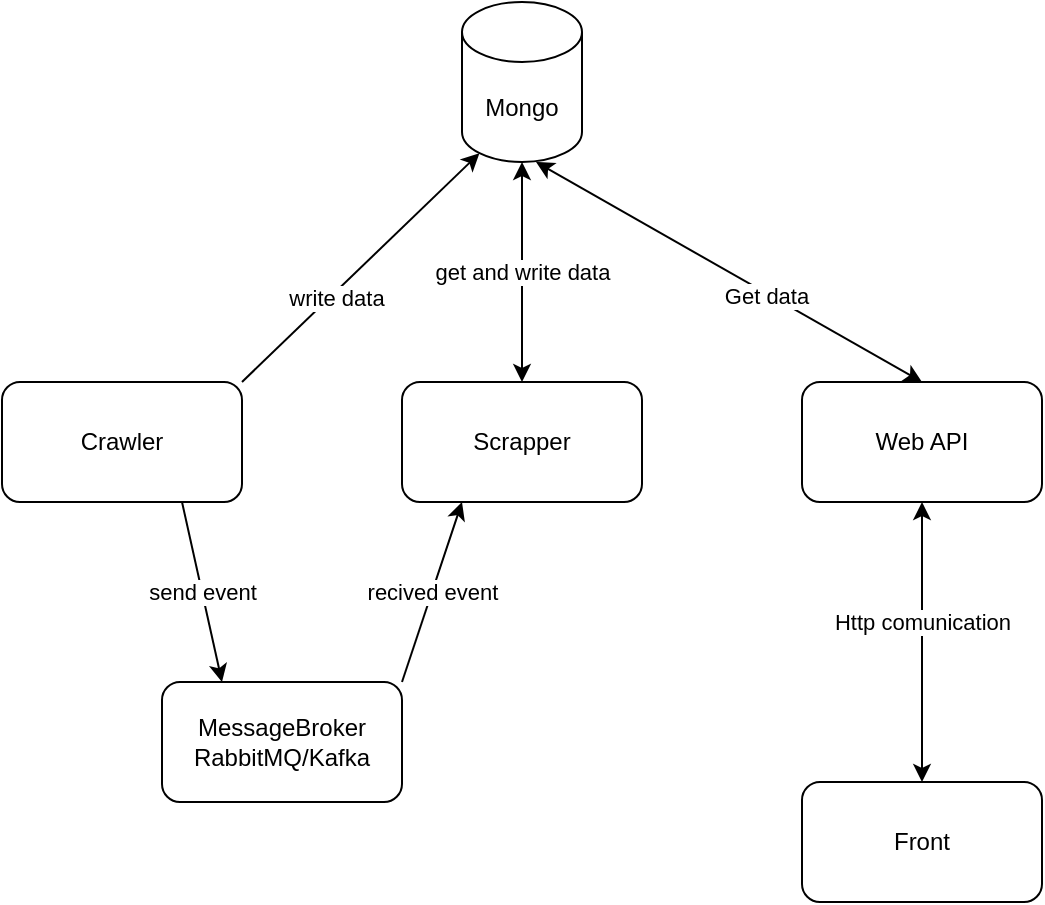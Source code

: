 <mxfile>
    <diagram id="M4SnBevrm1Erd99akJM3" name="Page-1">
        <mxGraphModel dx="1078" dy="893" grid="1" gridSize="10" guides="1" tooltips="1" connect="1" arrows="1" fold="1" page="1" pageScale="1" pageWidth="1100" pageHeight="850" math="0" shadow="0">
            <root>
                <mxCell id="0"/>
                <mxCell id="1" parent="0"/>
                <mxCell id="34" value="Front" style="rounded=1;whiteSpace=wrap;html=1;" parent="1" vertex="1">
                    <mxGeometry x="560" y="460" width="120" height="60" as="geometry"/>
                </mxCell>
                <mxCell id="7" value="Crawler" style="rounded=1;whiteSpace=wrap;html=1;" parent="1" vertex="1">
                    <mxGeometry x="160" y="260" width="120" height="60" as="geometry"/>
                </mxCell>
                <mxCell id="9" value="Scrapper" style="rounded=1;whiteSpace=wrap;html=1;" parent="1" vertex="1">
                    <mxGeometry x="360" y="260" width="120" height="60" as="geometry"/>
                </mxCell>
                <mxCell id="10" value="Web API" style="rounded=1;whiteSpace=wrap;html=1;" parent="1" vertex="1">
                    <mxGeometry x="560" y="260" width="120" height="60" as="geometry"/>
                </mxCell>
                <mxCell id="12" value="Mongo" style="shape=cylinder3;whiteSpace=wrap;html=1;boundedLbl=1;backgroundOutline=1;size=15;" parent="1" vertex="1">
                    <mxGeometry x="390" y="70" width="60" height="80" as="geometry"/>
                </mxCell>
                <mxCell id="27" value="MessageBroker&lt;br&gt;RabbitMQ/Kafka" style="rounded=1;whiteSpace=wrap;html=1;" parent="1" vertex="1">
                    <mxGeometry x="240" y="410" width="120" height="60" as="geometry"/>
                </mxCell>
                <mxCell id="32" value="send event" style="edgeStyle=none;html=1;exitX=0.75;exitY=1;exitDx=0;exitDy=0;entryX=0.25;entryY=0;entryDx=0;entryDy=0;shadow=0;" parent="1" source="7" target="27" edge="1">
                    <mxGeometry relative="1" as="geometry"/>
                </mxCell>
                <mxCell id="29" value="" style="endArrow=classic;html=1;shadow=0;exitX=1;exitY=0;exitDx=0;exitDy=0;entryX=0.145;entryY=1;entryDx=0;entryDy=-4.35;entryPerimeter=0;startArrow=none;startFill=0;endFill=1;" parent="1" source="7" target="12" edge="1">
                    <mxGeometry width="50" height="50" relative="1" as="geometry">
                        <mxPoint x="180" y="80" as="sourcePoint"/>
                        <mxPoint x="230" y="30" as="targetPoint"/>
                    </mxGeometry>
                </mxCell>
                <mxCell id="38" value="write data" style="edgeLabel;html=1;align=center;verticalAlign=middle;resizable=0;points=[];" parent="29" vertex="1" connectable="0">
                    <mxGeometry x="-0.236" y="-2" relative="1" as="geometry">
                        <mxPoint as="offset"/>
                    </mxGeometry>
                </mxCell>
                <mxCell id="33" value="recived event" style="edgeStyle=none;html=1;exitX=1;exitY=0;exitDx=0;exitDy=0;shadow=0;entryX=0.25;entryY=1;entryDx=0;entryDy=0;" parent="1" source="27" target="9" edge="1">
                    <mxGeometry relative="1" as="geometry">
                        <mxPoint x="380" y="320" as="targetPoint"/>
                    </mxGeometry>
                </mxCell>
                <mxCell id="30" value="get and write data" style="endArrow=classic;html=1;shadow=0;exitX=0.5;exitY=0;exitDx=0;exitDy=0;entryX=0.5;entryY=1;entryDx=0;entryDy=0;entryPerimeter=0;startArrow=classic;startFill=1;endFill=1;" parent="1" source="9" target="12" edge="1">
                    <mxGeometry width="50" height="50" relative="1" as="geometry">
                        <mxPoint x="-50" y="-120" as="sourcePoint"/>
                        <mxPoint x="188.7" y="-234.35" as="targetPoint"/>
                    </mxGeometry>
                </mxCell>
                <mxCell id="31" value="" style="endArrow=classic;html=1;shadow=0;exitX=0.617;exitY=1;exitDx=0;exitDy=0;entryX=0.5;entryY=0;entryDx=0;entryDy=0;exitPerimeter=0;startArrow=classic;startFill=1;endFill=1;" parent="1" source="12" target="10" edge="1">
                    <mxGeometry width="50" height="50" relative="1" as="geometry">
                        <mxPoint x="-40" y="-110" as="sourcePoint"/>
                        <mxPoint x="198.7" y="-224.35" as="targetPoint"/>
                    </mxGeometry>
                </mxCell>
                <mxCell id="37" value="Get data" style="edgeLabel;html=1;align=center;verticalAlign=middle;resizable=0;points=[];" parent="31" vertex="1" connectable="0">
                    <mxGeometry x="0.193" y="-1" relative="1" as="geometry">
                        <mxPoint as="offset"/>
                    </mxGeometry>
                </mxCell>
                <mxCell id="35" value="" style="endArrow=classic;startArrow=classic;html=1;shadow=0;entryX=0.5;entryY=1;entryDx=0;entryDy=0;exitX=0.5;exitY=0;exitDx=0;exitDy=0;" parent="1" source="34" target="10" edge="1">
                    <mxGeometry width="50" height="50" relative="1" as="geometry">
                        <mxPoint x="430" y="440" as="sourcePoint"/>
                        <mxPoint x="480" y="390" as="targetPoint"/>
                    </mxGeometry>
                </mxCell>
                <mxCell id="36" value="Http comunication" style="edgeLabel;html=1;align=center;verticalAlign=middle;resizable=0;points=[];" parent="35" vertex="1" connectable="0">
                    <mxGeometry x="-0.2" y="-3" relative="1" as="geometry">
                        <mxPoint x="-3" y="-24" as="offset"/>
                    </mxGeometry>
                </mxCell>
            </root>
        </mxGraphModel>
    </diagram>
</mxfile>
